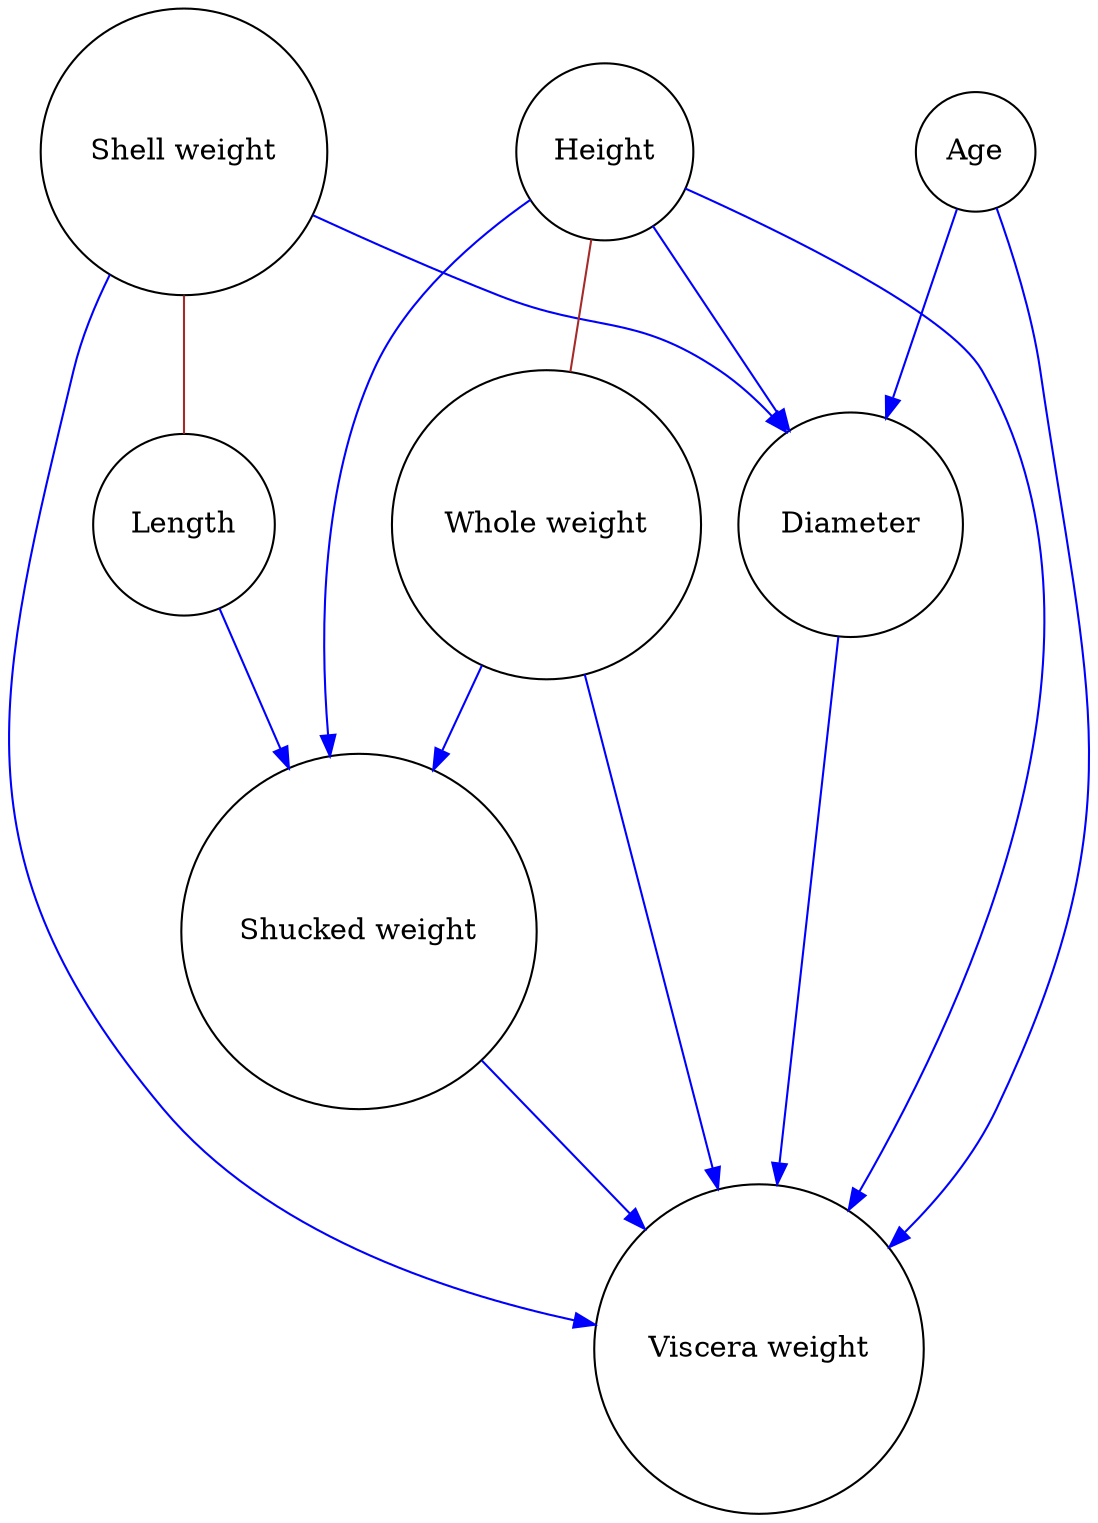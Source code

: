 digraph {
	graph [K=0.5 overlap=false splines=true]
	"Shell weight" -> Length [color=brown dir=none]
	Height -> "Whole weight" [color=brown dir=none]
	Age [height=.5 shape=circle width=.5]
	Length [height=.5 shape=circle width=.5]
	"Shell weight" [height=.5 shape=circle width=.5]
	Diameter [height=.5 shape=circle width=.5]
	Height [height=.5 shape=circle width=.5]
	"Whole weight" [height=.5 shape=circle width=.5]
	"Shucked weight" [height=.5 shape=circle width=.5]
	"Viscera weight" [height=.5 shape=circle width=.5]
	Age [height=.5 pos="3.583184032017906,-8.69066482563791!" shape=circle width=.5]
	Length [height=.5 pos="8.383204506560855,2.2795062040588174!" shape=circle width=.5]
	"Shell weight" [height=.5 pos="-9.987407543319716,-0.8932273782433211!" shape=circle width=.5]
	Diameter [height=.5 pos="0.29594671111582255,-1.4127290359795486!" shape=circle width=.5]
	Age -> Diameter [color=blue]
	"Shell weight" -> Diameter [color=blue]
	Height -> Diameter [color=blue]
	Height [height=.5 pos="8.115222453970842,4.352970682414014!" shape=circle width=.5]
	"Whole weight" [height=.5 pos="-10.0,1.586778583480439!" shape=circle width=.5]
	"Shucked weight" [height=.5 pos="0.8617014050649529,3.2294193393542496!" shape=circle width=.5]
	Length -> "Shucked weight" [color=blue]
	Height -> "Shucked weight" [color=blue]
	"Whole weight" -> "Shucked weight" [color=blue]
	"Viscera weight" [height=.5 pos="-1.251851565410661,-0.4520535694467404!" shape=circle width=.5]
	Age -> "Viscera weight" [color=blue]
	"Shell weight" -> "Viscera weight" [color=blue]
	Diameter -> "Viscera weight" [color=blue]
	Height -> "Viscera weight" [color=blue]
	"Whole weight" -> "Viscera weight" [color=blue]
	"Shucked weight" -> "Viscera weight" [color=blue]
}
